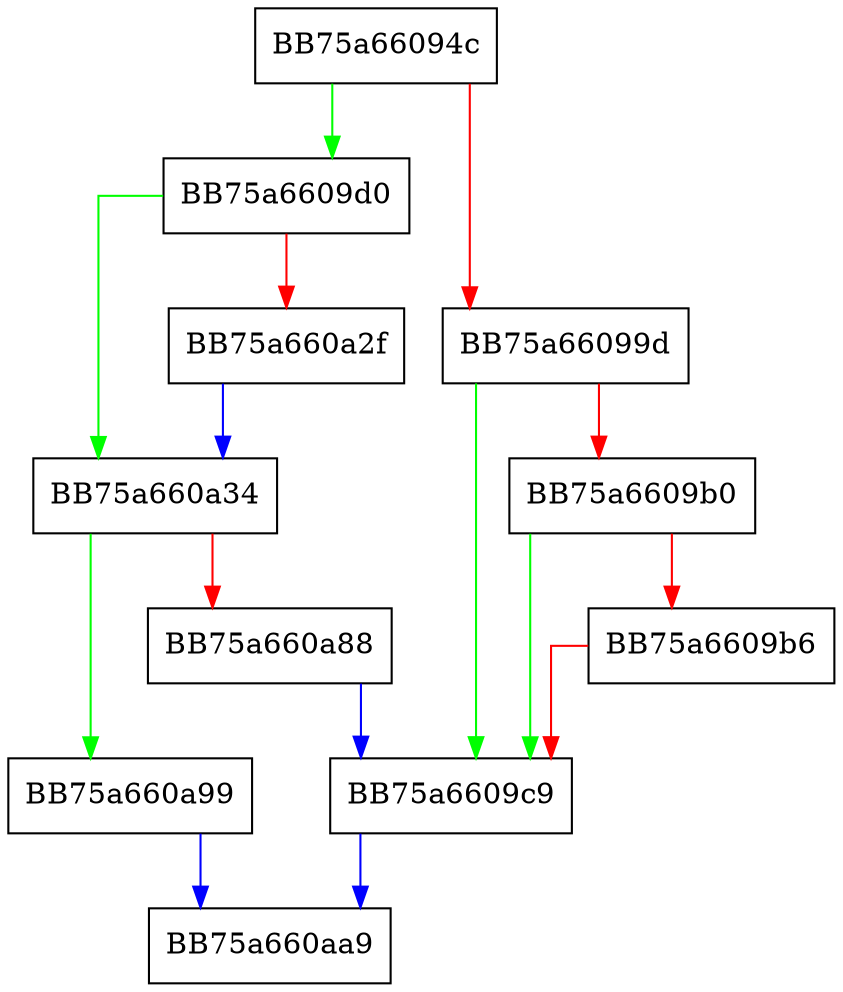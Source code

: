 digraph xz_unpack_helper {
  node [shape="box"];
  graph [splines=ortho];
  BB75a66094c -> BB75a6609d0 [color="green"];
  BB75a66094c -> BB75a66099d [color="red"];
  BB75a66099d -> BB75a6609c9 [color="green"];
  BB75a66099d -> BB75a6609b0 [color="red"];
  BB75a6609b0 -> BB75a6609c9 [color="green"];
  BB75a6609b0 -> BB75a6609b6 [color="red"];
  BB75a6609b6 -> BB75a6609c9 [color="red"];
  BB75a6609c9 -> BB75a660aa9 [color="blue"];
  BB75a6609d0 -> BB75a660a34 [color="green"];
  BB75a6609d0 -> BB75a660a2f [color="red"];
  BB75a660a2f -> BB75a660a34 [color="blue"];
  BB75a660a34 -> BB75a660a99 [color="green"];
  BB75a660a34 -> BB75a660a88 [color="red"];
  BB75a660a88 -> BB75a6609c9 [color="blue"];
  BB75a660a99 -> BB75a660aa9 [color="blue"];
}